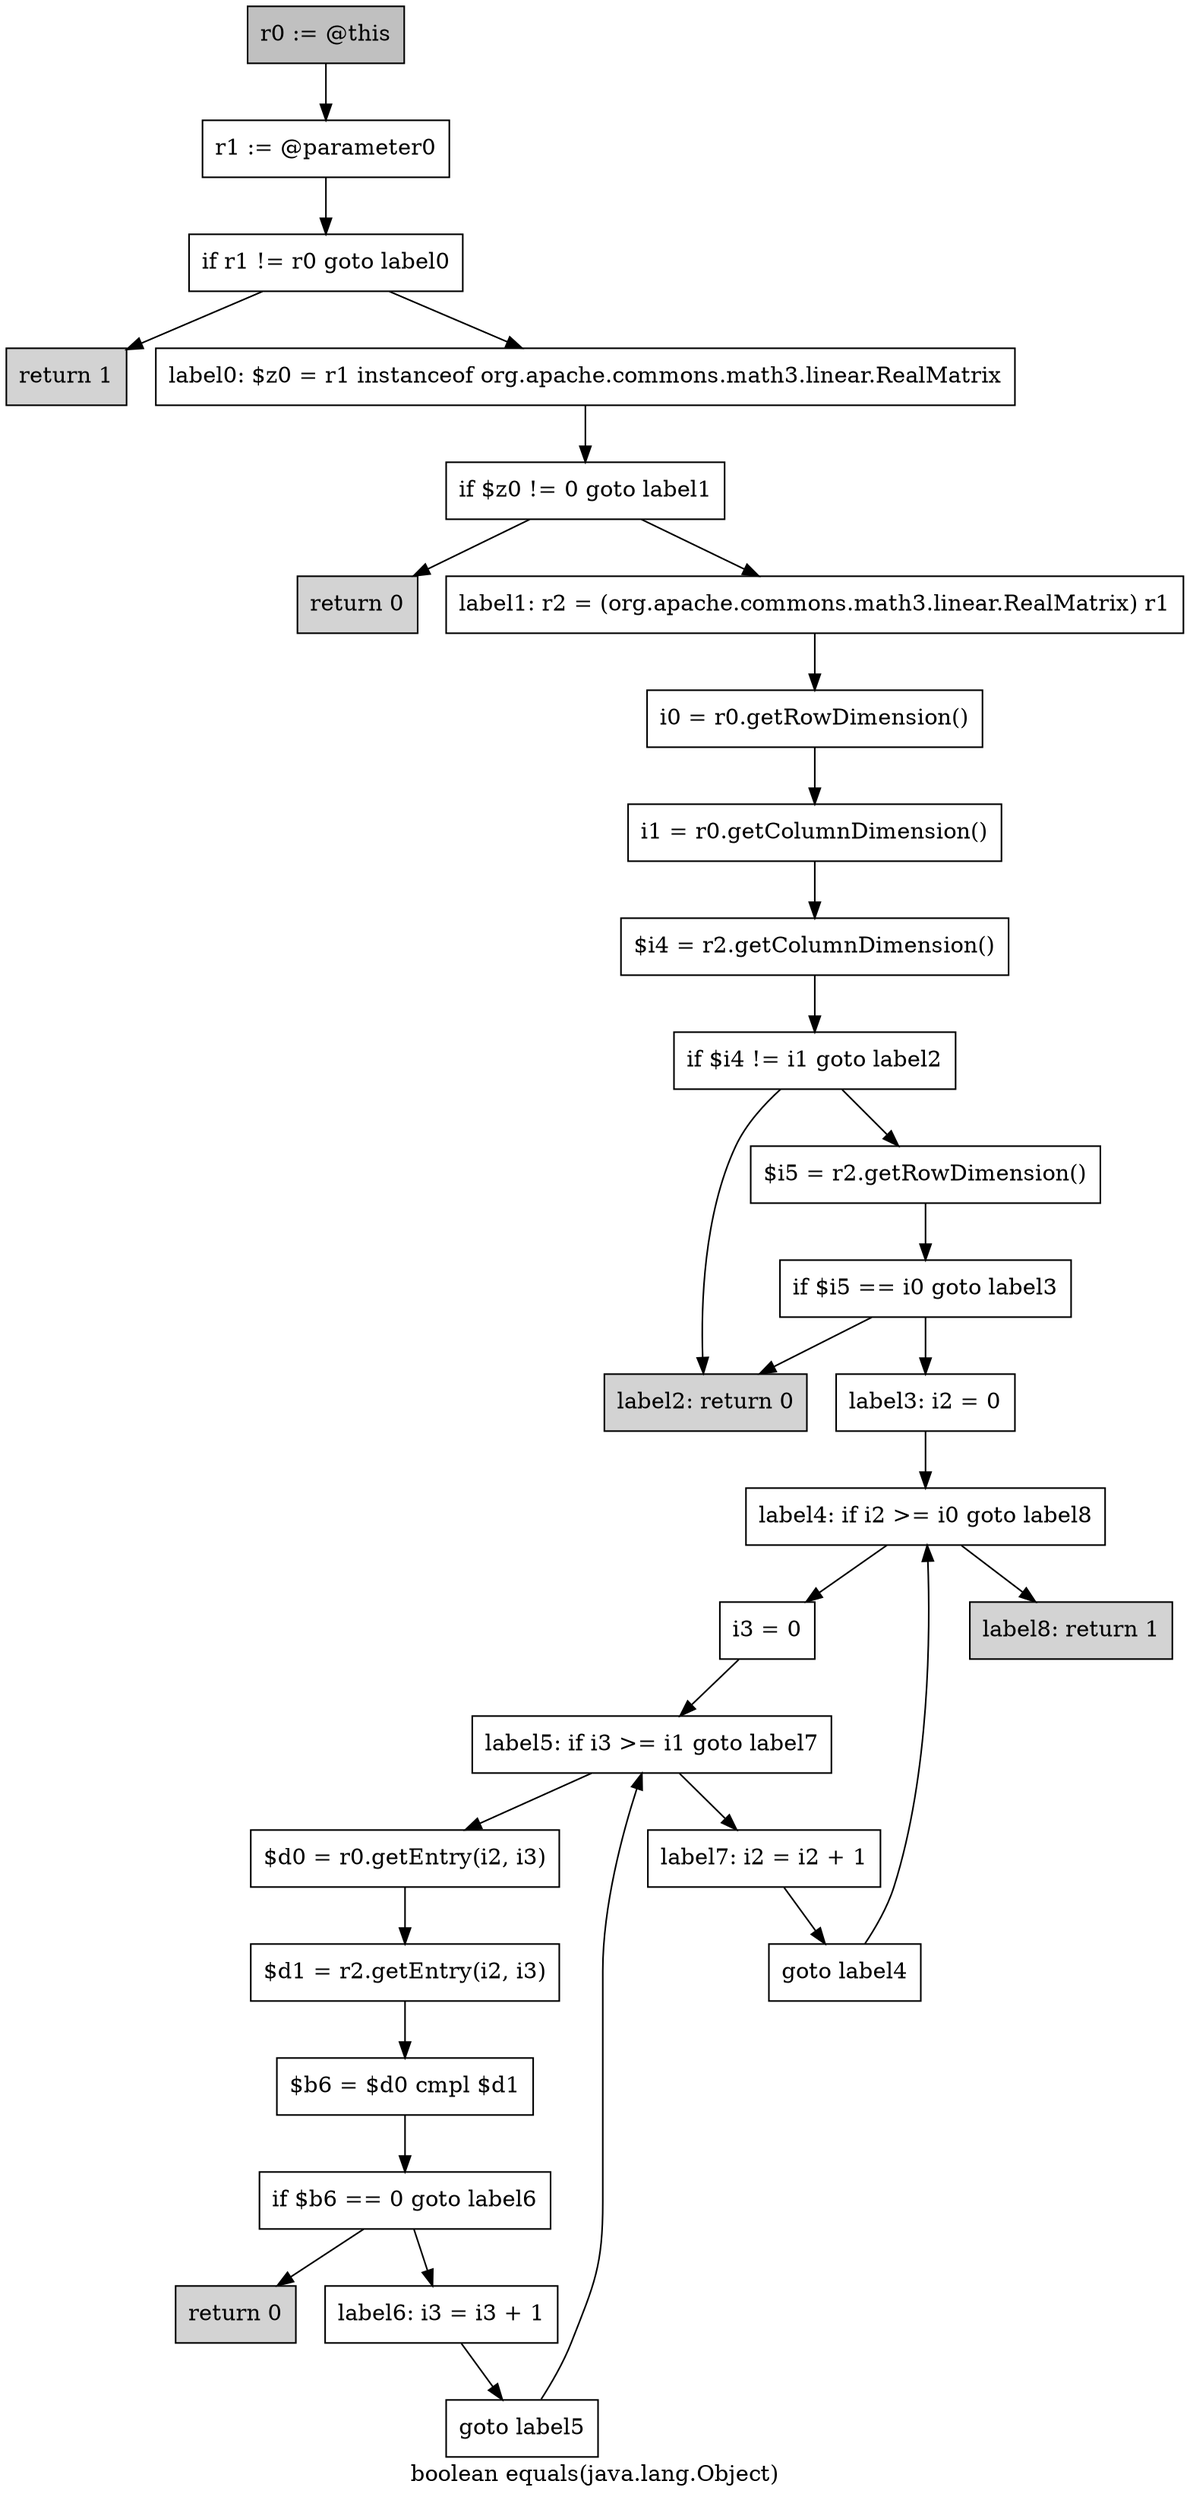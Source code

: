 digraph "boolean equals(java.lang.Object)" {
    label="boolean equals(java.lang.Object)";
    node [shape=box];
    "0" [style=filled,fillcolor=gray,label="r0 := @this",];
    "1" [label="r1 := @parameter0",];
    "0"->"1";
    "2" [label="if r1 != r0 goto label0",];
    "1"->"2";
    "3" [style=filled,fillcolor=lightgray,label="return 1",];
    "2"->"3";
    "4" [label="label0: $z0 = r1 instanceof org.apache.commons.math3.linear.RealMatrix",];
    "2"->"4";
    "5" [label="if $z0 != 0 goto label1",];
    "4"->"5";
    "6" [style=filled,fillcolor=lightgray,label="return 0",];
    "5"->"6";
    "7" [label="label1: r2 = (org.apache.commons.math3.linear.RealMatrix) r1",];
    "5"->"7";
    "8" [label="i0 = r0.getRowDimension()",];
    "7"->"8";
    "9" [label="i1 = r0.getColumnDimension()",];
    "8"->"9";
    "10" [label="$i4 = r2.getColumnDimension()",];
    "9"->"10";
    "11" [label="if $i4 != i1 goto label2",];
    "10"->"11";
    "12" [label="$i5 = r2.getRowDimension()",];
    "11"->"12";
    "14" [style=filled,fillcolor=lightgray,label="label2: return 0",];
    "11"->"14";
    "13" [label="if $i5 == i0 goto label3",];
    "12"->"13";
    "13"->"14";
    "15" [label="label3: i2 = 0",];
    "13"->"15";
    "16" [label="label4: if i2 >= i0 goto label8",];
    "15"->"16";
    "17" [label="i3 = 0",];
    "16"->"17";
    "28" [style=filled,fillcolor=lightgray,label="label8: return 1",];
    "16"->"28";
    "18" [label="label5: if i3 >= i1 goto label7",];
    "17"->"18";
    "19" [label="$d0 = r0.getEntry(i2, i3)",];
    "18"->"19";
    "26" [label="label7: i2 = i2 + 1",];
    "18"->"26";
    "20" [label="$d1 = r2.getEntry(i2, i3)",];
    "19"->"20";
    "21" [label="$b6 = $d0 cmpl $d1",];
    "20"->"21";
    "22" [label="if $b6 == 0 goto label6",];
    "21"->"22";
    "23" [style=filled,fillcolor=lightgray,label="return 0",];
    "22"->"23";
    "24" [label="label6: i3 = i3 + 1",];
    "22"->"24";
    "25" [label="goto label5",];
    "24"->"25";
    "25"->"18";
    "27" [label="goto label4",];
    "26"->"27";
    "27"->"16";
}
